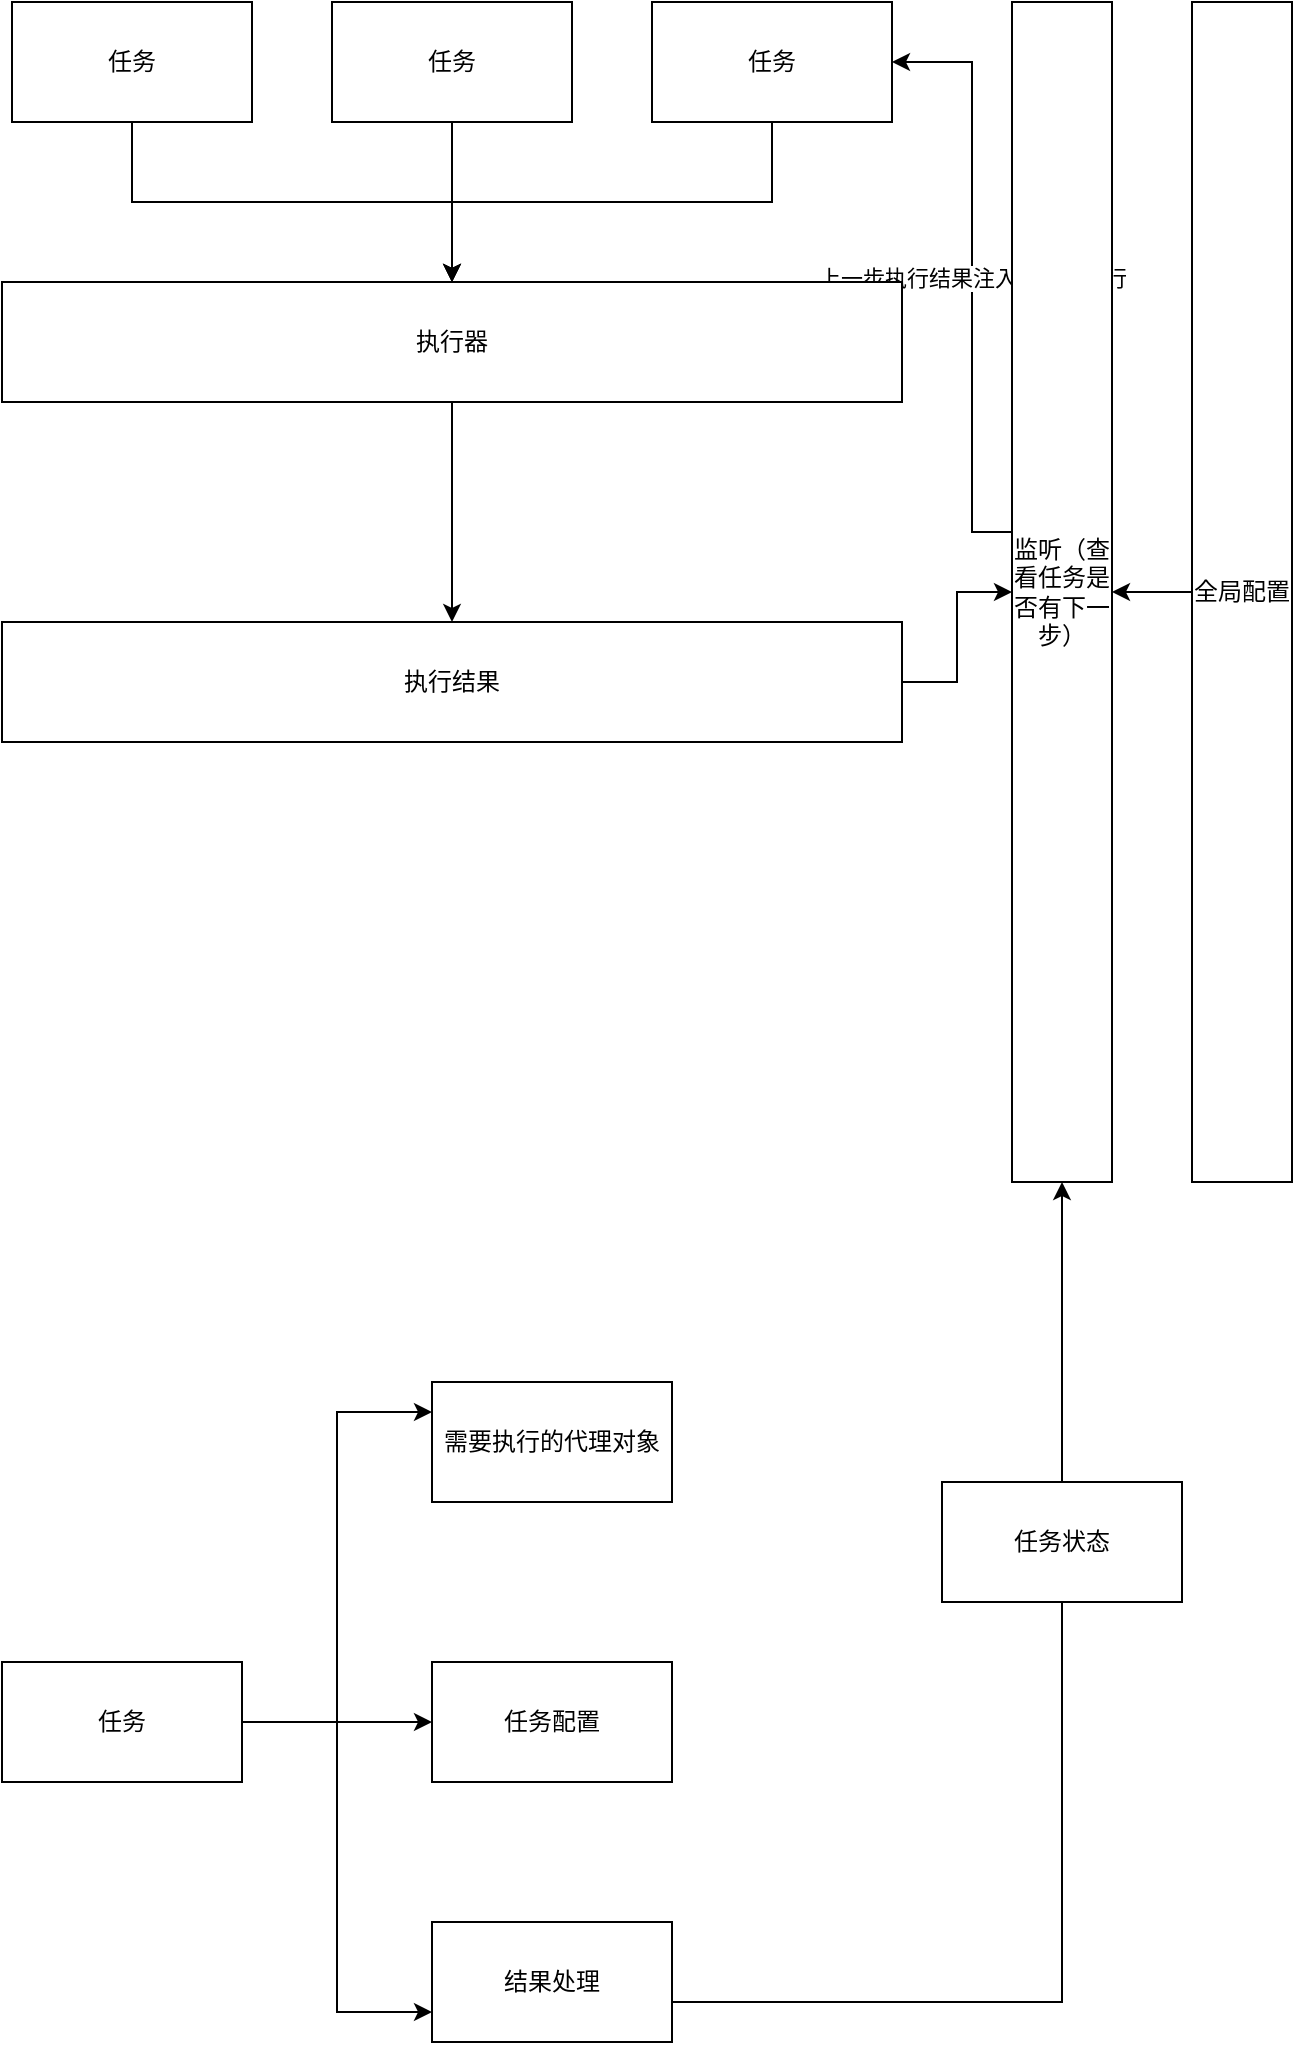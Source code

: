 <mxfile version="20.5.3" type="embed"><diagram name="第 1 页" id="DQR2QDezXOJLgqNK3TPN"><mxGraphModel dx="612" dy="565" grid="1" gridSize="10" guides="1" tooltips="1" connect="1" arrows="1" fold="1" page="1" pageScale="1" pageWidth="827" pageHeight="1169" math="0" shadow="0"><root><mxCell id="0"/><mxCell id="1" parent="0"/><mxCell id="11" style="edgeStyle=orthogonalEdgeStyle;rounded=0;orthogonalLoop=1;jettySize=auto;html=1;" edge="1" parent="1" source="4rC50PGCv7jx4eLZKL7i-24" target="2"><mxGeometry relative="1" as="geometry"/></mxCell><mxCell id="4rC50PGCv7jx4eLZKL7i-24" value="任务" style="rounded=0;whiteSpace=wrap;html=1;" parent="1" vertex="1"><mxGeometry x="70" y="40" width="120" height="60" as="geometry"/></mxCell><mxCell id="10" style="edgeStyle=orthogonalEdgeStyle;rounded=0;orthogonalLoop=1;jettySize=auto;html=1;" edge="1" parent="1" source="4rC50PGCv7jx4eLZKL7i-26" target="2"><mxGeometry relative="1" as="geometry"/></mxCell><mxCell id="4rC50PGCv7jx4eLZKL7i-26" value="任务" style="rounded=0;whiteSpace=wrap;html=1;" parent="1" vertex="1"><mxGeometry x="230" y="40" width="120" height="60" as="geometry"/></mxCell><mxCell id="12" style="edgeStyle=orthogonalEdgeStyle;rounded=0;orthogonalLoop=1;jettySize=auto;html=1;" edge="1" parent="1" source="4rC50PGCv7jx4eLZKL7i-28" target="2"><mxGeometry relative="1" as="geometry"/></mxCell><mxCell id="4rC50PGCv7jx4eLZKL7i-28" value="任务" style="rounded=0;whiteSpace=wrap;html=1;" parent="1" vertex="1"><mxGeometry x="390" y="40" width="120" height="60" as="geometry"/></mxCell><mxCell id="9" value="上一步执行结果注入下一次执行" style="edgeStyle=orthogonalEdgeStyle;rounded=0;orthogonalLoop=1;jettySize=auto;html=1;" edge="1" parent="1" source="4rC50PGCv7jx4eLZKL7i-40" target="4rC50PGCv7jx4eLZKL7i-28"><mxGeometry relative="1" as="geometry"><Array as="points"><mxPoint x="550" y="305"/><mxPoint x="550" y="70"/></Array></mxGeometry></mxCell><mxCell id="4rC50PGCv7jx4eLZKL7i-40" value="监听（查看任务是否有下一步）" style="rounded=0;whiteSpace=wrap;html=1;" parent="1" vertex="1"><mxGeometry x="570" y="40" width="50" height="590" as="geometry"/></mxCell><mxCell id="14" style="edgeStyle=orthogonalEdgeStyle;rounded=0;orthogonalLoop=1;jettySize=auto;html=1;" edge="1" parent="1" source="4rC50PGCv7jx4eLZKL7i-41" target="4rC50PGCv7jx4eLZKL7i-40"><mxGeometry relative="1" as="geometry"/></mxCell><mxCell id="4rC50PGCv7jx4eLZKL7i-41" value="执行结果" style="rounded=0;whiteSpace=wrap;html=1;" parent="1" vertex="1"><mxGeometry x="65" y="350" width="450" height="60" as="geometry"/></mxCell><mxCell id="15" style="edgeStyle=orthogonalEdgeStyle;rounded=0;orthogonalLoop=1;jettySize=auto;html=1;entryX=1;entryY=0.5;entryDx=0;entryDy=0;" edge="1" parent="1" source="4rC50PGCv7jx4eLZKL7i-42" target="4rC50PGCv7jx4eLZKL7i-40"><mxGeometry relative="1" as="geometry"/></mxCell><mxCell id="4rC50PGCv7jx4eLZKL7i-42" value="全局配置" style="rounded=0;whiteSpace=wrap;html=1;" parent="1" vertex="1"><mxGeometry x="660" y="40" width="50" height="590" as="geometry"/></mxCell><mxCell id="4rC50PGCv7jx4eLZKL7i-54" style="edgeStyle=orthogonalEdgeStyle;rounded=0;orthogonalLoop=1;jettySize=auto;html=1;entryX=0;entryY=0.25;entryDx=0;entryDy=0;" parent="1" source="4rC50PGCv7jx4eLZKL7i-46" target="4rC50PGCv7jx4eLZKL7i-47" edge="1"><mxGeometry relative="1" as="geometry"/></mxCell><mxCell id="4rC50PGCv7jx4eLZKL7i-55" style="edgeStyle=orthogonalEdgeStyle;rounded=0;orthogonalLoop=1;jettySize=auto;html=1;" parent="1" source="4rC50PGCv7jx4eLZKL7i-46" target="4rC50PGCv7jx4eLZKL7i-49" edge="1"><mxGeometry relative="1" as="geometry"/></mxCell><mxCell id="4rC50PGCv7jx4eLZKL7i-56" style="edgeStyle=orthogonalEdgeStyle;rounded=0;orthogonalLoop=1;jettySize=auto;html=1;entryX=0;entryY=0.75;entryDx=0;entryDy=0;" parent="1" source="4rC50PGCv7jx4eLZKL7i-46" target="4rC50PGCv7jx4eLZKL7i-53" edge="1"><mxGeometry relative="1" as="geometry"/></mxCell><mxCell id="4rC50PGCv7jx4eLZKL7i-46" value="任务" style="rounded=0;whiteSpace=wrap;html=1;" parent="1" vertex="1"><mxGeometry x="65" y="870" width="120" height="60" as="geometry"/></mxCell><mxCell id="4rC50PGCv7jx4eLZKL7i-47" value="需要执行的代理对象" style="whiteSpace=wrap;html=1;rounded=0;" parent="1" vertex="1"><mxGeometry x="280" y="730" width="120" height="60" as="geometry"/></mxCell><mxCell id="4rC50PGCv7jx4eLZKL7i-49" value="任务配置" style="whiteSpace=wrap;html=1;rounded=0;" parent="1" vertex="1"><mxGeometry x="280" y="870" width="120" height="60" as="geometry"/></mxCell><mxCell id="4rC50PGCv7jx4eLZKL7i-57" style="edgeStyle=orthogonalEdgeStyle;rounded=0;orthogonalLoop=1;jettySize=auto;html=1;" parent="1" source="4rC50PGCv7jx4eLZKL7i-53" target="4rC50PGCv7jx4eLZKL7i-40" edge="1"><mxGeometry relative="1" as="geometry"><Array as="points"><mxPoint x="595" y="1040"/></Array></mxGeometry></mxCell><mxCell id="4rC50PGCv7jx4eLZKL7i-53" value="结果处理" style="whiteSpace=wrap;html=1;rounded=0;" parent="1" vertex="1"><mxGeometry x="280" y="1000" width="120" height="60" as="geometry"/></mxCell><mxCell id="4rC50PGCv7jx4eLZKL7i-58" value="任务状态" style="rounded=0;whiteSpace=wrap;html=1;" parent="1" vertex="1"><mxGeometry x="535" y="780" width="120" height="60" as="geometry"/></mxCell><mxCell id="13" style="edgeStyle=orthogonalEdgeStyle;rounded=0;orthogonalLoop=1;jettySize=auto;html=1;" edge="1" parent="1" source="2" target="4rC50PGCv7jx4eLZKL7i-41"><mxGeometry relative="1" as="geometry"/></mxCell><mxCell id="2" value="执行器" style="rounded=0;whiteSpace=wrap;html=1;" vertex="1" parent="1"><mxGeometry x="65" y="180" width="450" height="60" as="geometry"/></mxCell></root></mxGraphModel></diagram></mxfile>